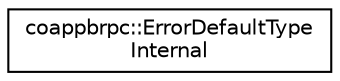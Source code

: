 digraph "Graphical Class Hierarchy"
{
  edge [fontname="Helvetica",fontsize="10",labelfontname="Helvetica",labelfontsize="10"];
  node [fontname="Helvetica",fontsize="10",shape=record];
  rankdir="LR";
  Node0 [label="coappbrpc::ErrorDefaultType\lInternal",height=0.2,width=0.4,color="black", fillcolor="white", style="filled",URL="$classcoappbrpc_1_1ErrorDefaultTypeInternal.html"];
}
